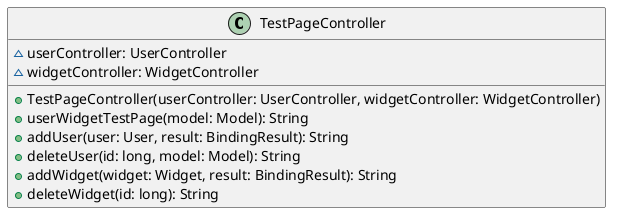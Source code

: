 @startuml
class TestPageController [[java:edu.sru.cpsc.webshopping.controller.TestPageController]] {
	~userController: UserController
	~widgetController: WidgetController
	+TestPageController(userController: UserController, widgetController: WidgetController)
	+userWidgetTestPage(model: Model): String
	+addUser(user: User, result: BindingResult): String
	+deleteUser(id: long, model: Model): String
	+addWidget(widget: Widget, result: BindingResult): String
	+deleteWidget(id: long): String
}
@enduml